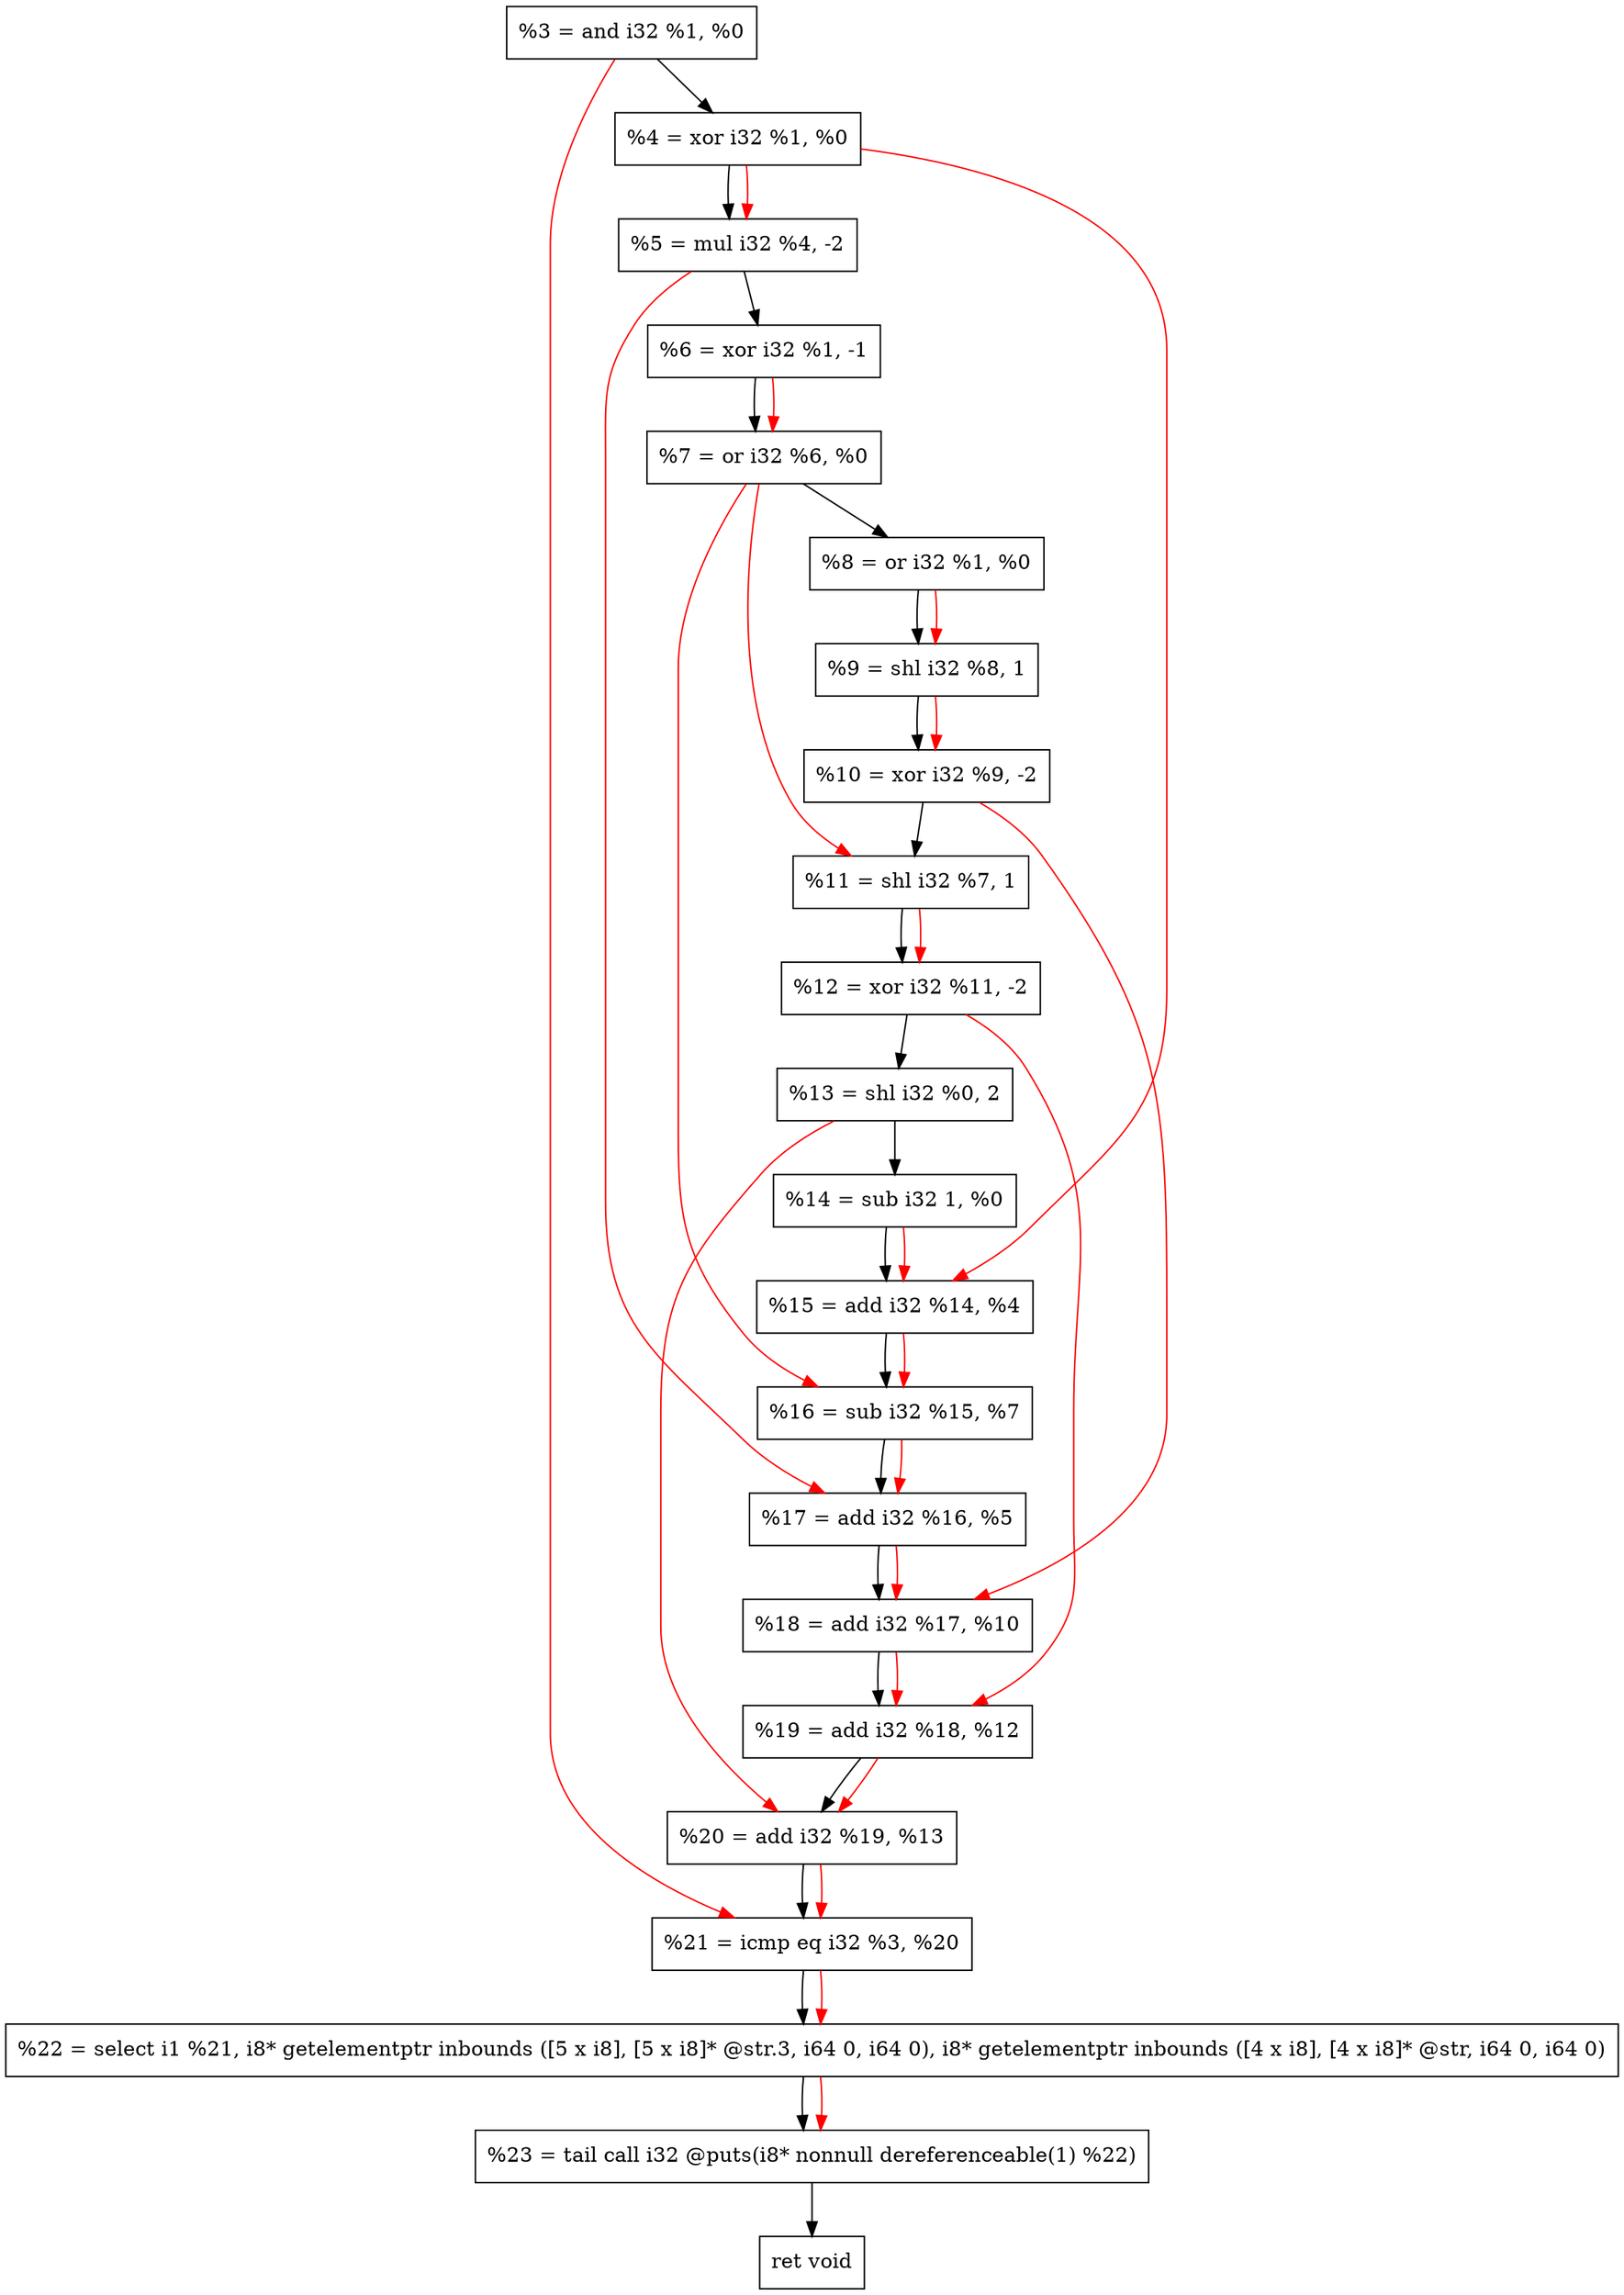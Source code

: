 digraph "DFG for'crackme' function" {
	Node0x1c97450[shape=record, label="  %3 = and i32 %1, %0"];
	Node0x1c974c0[shape=record, label="  %4 = xor i32 %1, %0"];
	Node0x1c97b90[shape=record, label="  %5 = mul i32 %4, -2"];
	Node0x1c97c30[shape=record, label="  %6 = xor i32 %1, -1"];
	Node0x1c97ca0[shape=record, label="  %7 = or i32 %6, %0"];
	Node0x1c97d10[shape=record, label="  %8 = or i32 %1, %0"];
	Node0x1c97db0[shape=record, label="  %9 = shl i32 %8, 1"];
	Node0x1c97e20[shape=record, label="  %10 = xor i32 %9, -2"];
	Node0x1c97e90[shape=record, label="  %11 = shl i32 %7, 1"];
	Node0x1c97f00[shape=record, label="  %12 = xor i32 %11, -2"];
	Node0x1c97fa0[shape=record, label="  %13 = shl i32 %0, 2"];
	Node0x1c98010[shape=record, label="  %14 = sub i32 1, %0"];
	Node0x1c98080[shape=record, label="  %15 = add i32 %14, %4"];
	Node0x1c980f0[shape=record, label="  %16 = sub i32 %15, %7"];
	Node0x1c98160[shape=record, label="  %17 = add i32 %16, %5"];
	Node0x1c981d0[shape=record, label="  %18 = add i32 %17, %10"];
	Node0x1c98240[shape=record, label="  %19 = add i32 %18, %12"];
	Node0x1c982b0[shape=record, label="  %20 = add i32 %19, %13"];
	Node0x1c98320[shape=record, label="  %21 = icmp eq i32 %3, %20"];
	Node0x1c38268[shape=record, label="  %22 = select i1 %21, i8* getelementptr inbounds ([5 x i8], [5 x i8]* @str.3, i64 0, i64 0), i8* getelementptr inbounds ([4 x i8], [4 x i8]* @str, i64 0, i64 0)"];
	Node0x1c987c0[shape=record, label="  %23 = tail call i32 @puts(i8* nonnull dereferenceable(1) %22)"];
	Node0x1c98810[shape=record, label="  ret void"];
	Node0x1c97450 -> Node0x1c974c0;
	Node0x1c974c0 -> Node0x1c97b90;
	Node0x1c97b90 -> Node0x1c97c30;
	Node0x1c97c30 -> Node0x1c97ca0;
	Node0x1c97ca0 -> Node0x1c97d10;
	Node0x1c97d10 -> Node0x1c97db0;
	Node0x1c97db0 -> Node0x1c97e20;
	Node0x1c97e20 -> Node0x1c97e90;
	Node0x1c97e90 -> Node0x1c97f00;
	Node0x1c97f00 -> Node0x1c97fa0;
	Node0x1c97fa0 -> Node0x1c98010;
	Node0x1c98010 -> Node0x1c98080;
	Node0x1c98080 -> Node0x1c980f0;
	Node0x1c980f0 -> Node0x1c98160;
	Node0x1c98160 -> Node0x1c981d0;
	Node0x1c981d0 -> Node0x1c98240;
	Node0x1c98240 -> Node0x1c982b0;
	Node0x1c982b0 -> Node0x1c98320;
	Node0x1c98320 -> Node0x1c38268;
	Node0x1c38268 -> Node0x1c987c0;
	Node0x1c987c0 -> Node0x1c98810;
edge [color=red]
	Node0x1c974c0 -> Node0x1c97b90;
	Node0x1c97c30 -> Node0x1c97ca0;
	Node0x1c97d10 -> Node0x1c97db0;
	Node0x1c97db0 -> Node0x1c97e20;
	Node0x1c97ca0 -> Node0x1c97e90;
	Node0x1c97e90 -> Node0x1c97f00;
	Node0x1c98010 -> Node0x1c98080;
	Node0x1c974c0 -> Node0x1c98080;
	Node0x1c98080 -> Node0x1c980f0;
	Node0x1c97ca0 -> Node0x1c980f0;
	Node0x1c980f0 -> Node0x1c98160;
	Node0x1c97b90 -> Node0x1c98160;
	Node0x1c98160 -> Node0x1c981d0;
	Node0x1c97e20 -> Node0x1c981d0;
	Node0x1c981d0 -> Node0x1c98240;
	Node0x1c97f00 -> Node0x1c98240;
	Node0x1c98240 -> Node0x1c982b0;
	Node0x1c97fa0 -> Node0x1c982b0;
	Node0x1c97450 -> Node0x1c98320;
	Node0x1c982b0 -> Node0x1c98320;
	Node0x1c98320 -> Node0x1c38268;
	Node0x1c38268 -> Node0x1c987c0;
}
